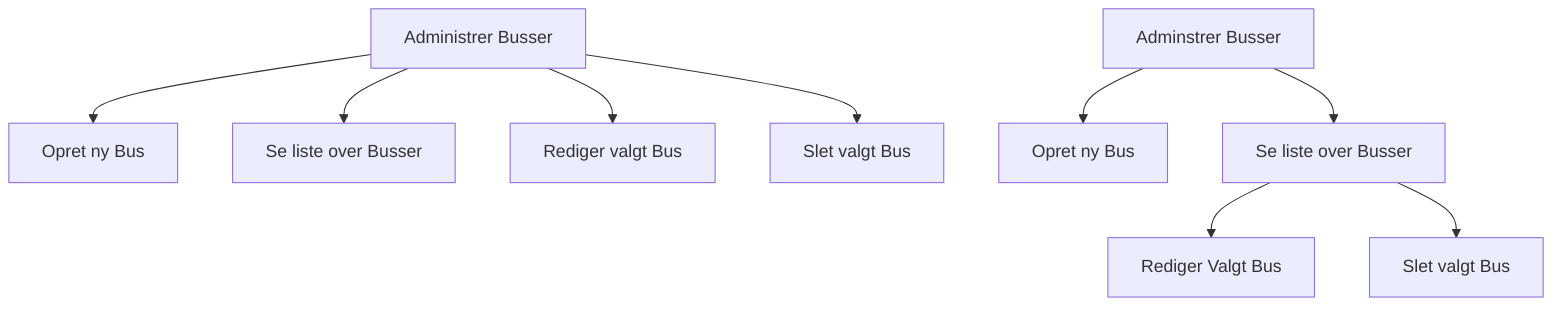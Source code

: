 flowchart TD
    A[Administrer Busser] --> B[Opret ny Bus]
    A --> C[Se liste over Busser]
    A --> D[Rediger valgt Bus]
    A --> E[Slet valgt Bus]

    F[Adminstrer Busser] --> G[Opret ny Bus]
    F --> H[Se liste over Busser]
    H --> I[Rediger Valgt Bus]
    H --> J[Slet valgt Bus]